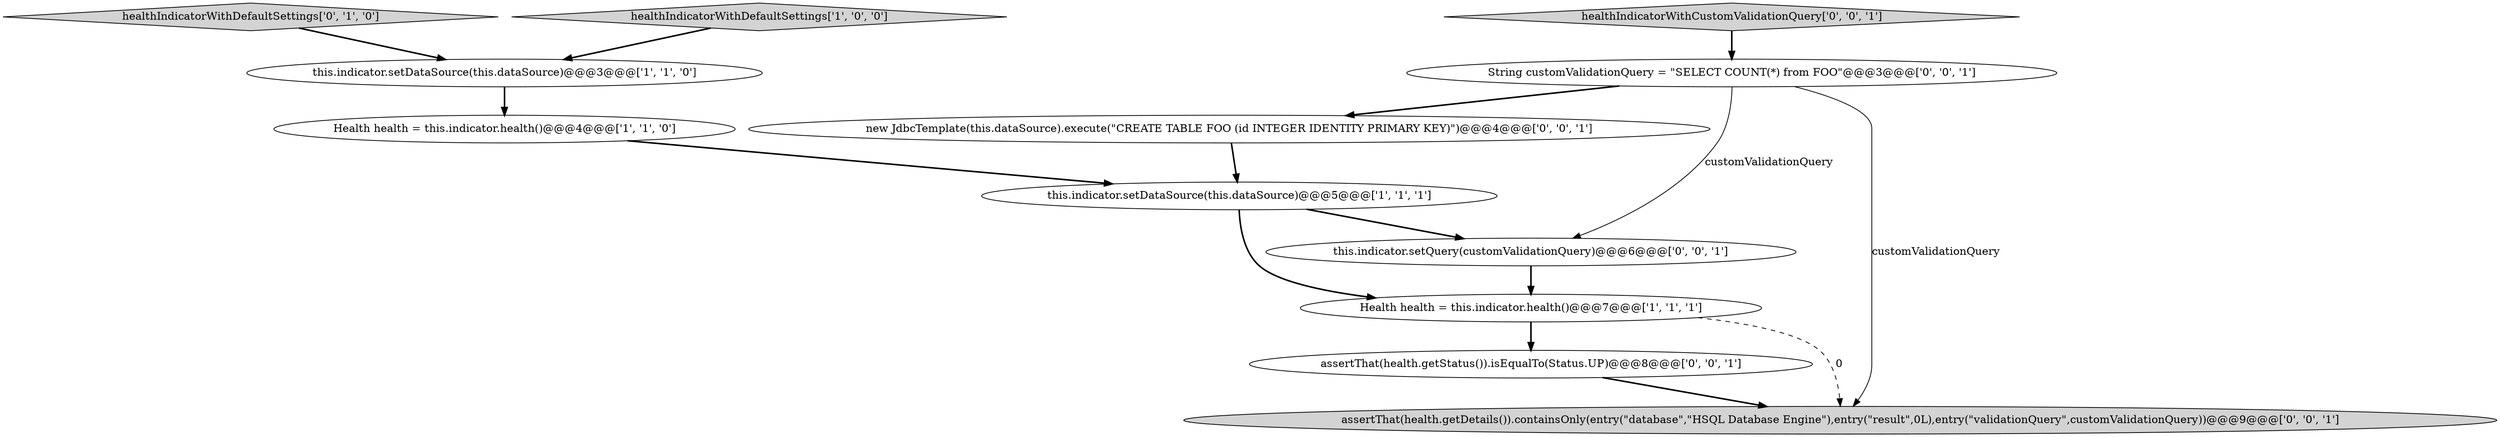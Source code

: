 digraph {
10 [style = filled, label = "this.indicator.setQuery(customValidationQuery)@@@6@@@['0', '0', '1']", fillcolor = white, shape = ellipse image = "AAA0AAABBB3BBB"];
1 [style = filled, label = "Health health = this.indicator.health()@@@7@@@['1', '1', '1']", fillcolor = white, shape = ellipse image = "AAA0AAABBB1BBB"];
8 [style = filled, label = "String customValidationQuery = \"SELECT COUNT(*) from FOO\"@@@3@@@['0', '0', '1']", fillcolor = white, shape = ellipse image = "AAA0AAABBB3BBB"];
3 [style = filled, label = "healthIndicatorWithDefaultSettings['1', '0', '0']", fillcolor = lightgray, shape = diamond image = "AAA0AAABBB1BBB"];
5 [style = filled, label = "healthIndicatorWithDefaultSettings['0', '1', '0']", fillcolor = lightgray, shape = diamond image = "AAA0AAABBB2BBB"];
6 [style = filled, label = "assertThat(health.getStatus()).isEqualTo(Status.UP)@@@8@@@['0', '0', '1']", fillcolor = white, shape = ellipse image = "AAA0AAABBB3BBB"];
9 [style = filled, label = "assertThat(health.getDetails()).containsOnly(entry(\"database\",\"HSQL Database Engine\"),entry(\"result\",0L),entry(\"validationQuery\",customValidationQuery))@@@9@@@['0', '0', '1']", fillcolor = lightgray, shape = ellipse image = "AAA0AAABBB3BBB"];
2 [style = filled, label = "this.indicator.setDataSource(this.dataSource)@@@3@@@['1', '1', '0']", fillcolor = white, shape = ellipse image = "AAA0AAABBB1BBB"];
0 [style = filled, label = "Health health = this.indicator.health()@@@4@@@['1', '1', '0']", fillcolor = white, shape = ellipse image = "AAA0AAABBB1BBB"];
4 [style = filled, label = "this.indicator.setDataSource(this.dataSource)@@@5@@@['1', '1', '1']", fillcolor = white, shape = ellipse image = "AAA0AAABBB1BBB"];
11 [style = filled, label = "healthIndicatorWithCustomValidationQuery['0', '0', '1']", fillcolor = lightgray, shape = diamond image = "AAA0AAABBB3BBB"];
7 [style = filled, label = "new JdbcTemplate(this.dataSource).execute(\"CREATE TABLE FOO (id INTEGER IDENTITY PRIMARY KEY)\")@@@4@@@['0', '0', '1']", fillcolor = white, shape = ellipse image = "AAA0AAABBB3BBB"];
4->10 [style = bold, label=""];
11->8 [style = bold, label=""];
8->9 [style = solid, label="customValidationQuery"];
1->9 [style = dashed, label="0"];
5->2 [style = bold, label=""];
4->1 [style = bold, label=""];
2->0 [style = bold, label=""];
1->6 [style = bold, label=""];
7->4 [style = bold, label=""];
6->9 [style = bold, label=""];
3->2 [style = bold, label=""];
10->1 [style = bold, label=""];
0->4 [style = bold, label=""];
8->7 [style = bold, label=""];
8->10 [style = solid, label="customValidationQuery"];
}
